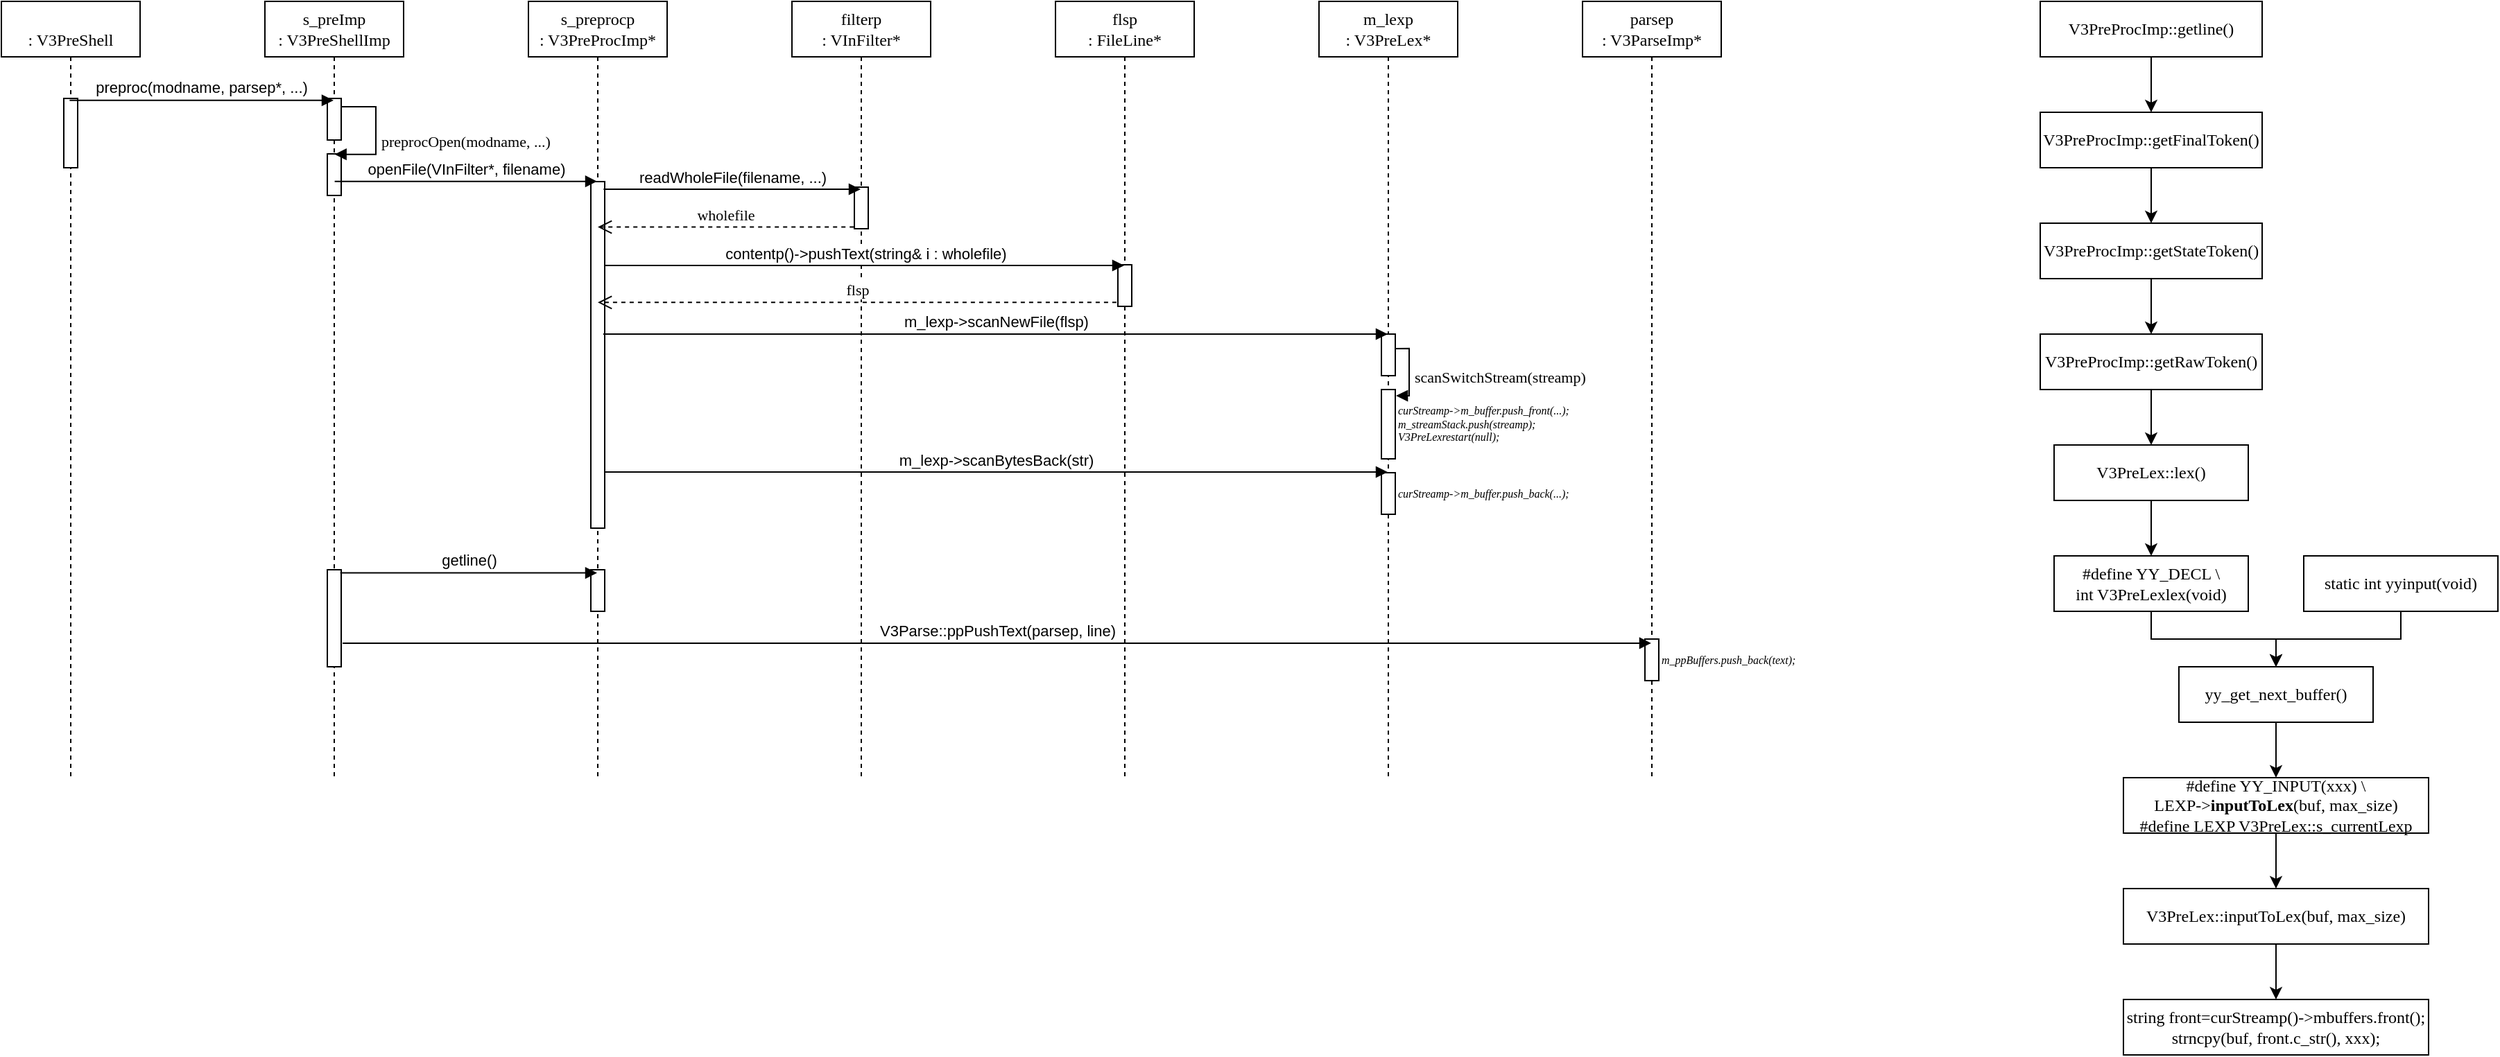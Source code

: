 <mxfile version="14.8.4" type="github">
  <diagram id="dEwAVk5H_p11wTZzzqWN" name="第 1 页">
    <mxGraphModel dx="1185" dy="1462" grid="1" gridSize="10" guides="1" tooltips="1" connect="1" arrows="1" fold="1" page="1" pageScale="1" pageWidth="1169" pageHeight="827" math="0" shadow="0">
      <root>
        <mxCell id="0" />
        <mxCell id="1" parent="0" />
        <mxCell id="aLqruwpsdbwiLGUMoT0H-7" value="&lt;br&gt;: V3PreShell" style="shape=umlLifeline;perimeter=lifelinePerimeter;whiteSpace=wrap;html=1;container=1;collapsible=0;recursiveResize=0;outlineConnect=0;fontFamily=Times New Roman;" vertex="1" parent="1">
          <mxGeometry x="40" y="-800" width="100" height="562" as="geometry" />
        </mxCell>
        <mxCell id="aLqruwpsdbwiLGUMoT0H-8" value="" style="html=1;points=[];perimeter=orthogonalPerimeter;" vertex="1" parent="aLqruwpsdbwiLGUMoT0H-7">
          <mxGeometry x="45" y="70" width="10" height="50" as="geometry" />
        </mxCell>
        <mxCell id="aLqruwpsdbwiLGUMoT0H-17" value="s_preImp&lt;br&gt;: V3PreShellImp" style="shape=umlLifeline;perimeter=lifelinePerimeter;whiteSpace=wrap;html=1;container=1;collapsible=0;recursiveResize=0;outlineConnect=0;fontFamily=Times New Roman;" vertex="1" parent="1">
          <mxGeometry x="230" y="-800" width="100" height="562" as="geometry" />
        </mxCell>
        <mxCell id="aLqruwpsdbwiLGUMoT0H-18" value="" style="html=1;points=[];perimeter=orthogonalPerimeter;" vertex="1" parent="aLqruwpsdbwiLGUMoT0H-17">
          <mxGeometry x="45" y="70" width="10" height="30" as="geometry" />
        </mxCell>
        <mxCell id="aLqruwpsdbwiLGUMoT0H-19" value="" style="html=1;points=[];perimeter=orthogonalPerimeter;" vertex="1" parent="aLqruwpsdbwiLGUMoT0H-17">
          <mxGeometry x="45" y="110" width="10" height="30" as="geometry" />
        </mxCell>
        <mxCell id="aLqruwpsdbwiLGUMoT0H-25" value="preprocOpen(modname, ...)" style="edgeStyle=orthogonalEdgeStyle;html=1;align=left;spacingLeft=2;endArrow=block;rounded=0;fontFamily=Times New Roman;entryX=0.533;entryY=0.012;entryDx=0;entryDy=0;entryPerimeter=0;" edge="1" target="aLqruwpsdbwiLGUMoT0H-19" parent="aLqruwpsdbwiLGUMoT0H-17" source="aLqruwpsdbwiLGUMoT0H-18">
          <mxGeometry x="0.127" relative="1" as="geometry">
            <mxPoint x="55" y="76" as="sourcePoint" />
            <Array as="points">
              <mxPoint x="80" y="76" />
              <mxPoint x="80" y="110" />
            </Array>
            <mxPoint x="55" y="95" as="targetPoint" />
            <mxPoint as="offset" />
          </mxGeometry>
        </mxCell>
        <mxCell id="aLqruwpsdbwiLGUMoT0H-33" value="" style="html=1;points=[];perimeter=orthogonalPerimeter;" vertex="1" parent="aLqruwpsdbwiLGUMoT0H-17">
          <mxGeometry x="45" y="410" width="10" height="70" as="geometry" />
        </mxCell>
        <mxCell id="aLqruwpsdbwiLGUMoT0H-23" value="preproc(modname, parsep*, ...)" style="html=1;verticalAlign=bottom;endArrow=block;exitX=0.492;exitY=0.127;exitDx=0;exitDy=0;exitPerimeter=0;" edge="1" parent="1" source="aLqruwpsdbwiLGUMoT0H-7" target="aLqruwpsdbwiLGUMoT0H-17">
          <mxGeometry relative="1" as="geometry">
            <mxPoint x="110.0" y="-730" as="sourcePoint" />
            <mxPoint x="263.3" y="-730" as="targetPoint" />
          </mxGeometry>
        </mxCell>
        <mxCell id="aLqruwpsdbwiLGUMoT0H-26" value="s_preprocp&lt;br&gt;: V3PreProcImp*" style="shape=umlLifeline;perimeter=lifelinePerimeter;whiteSpace=wrap;html=1;container=1;collapsible=0;recursiveResize=0;outlineConnect=0;fontFamily=Times New Roman;" vertex="1" parent="1">
          <mxGeometry x="420" y="-800" width="100" height="562" as="geometry" />
        </mxCell>
        <mxCell id="aLqruwpsdbwiLGUMoT0H-27" value="" style="html=1;points=[];perimeter=orthogonalPerimeter;" vertex="1" parent="aLqruwpsdbwiLGUMoT0H-26">
          <mxGeometry x="45" y="130" width="10" height="250" as="geometry" />
        </mxCell>
        <mxCell id="aLqruwpsdbwiLGUMoT0H-28" value="" style="html=1;points=[];perimeter=orthogonalPerimeter;" vertex="1" parent="aLqruwpsdbwiLGUMoT0H-26">
          <mxGeometry x="45" y="410" width="10" height="30" as="geometry" />
        </mxCell>
        <mxCell id="aLqruwpsdbwiLGUMoT0H-35" value="getline()" style="html=1;verticalAlign=bottom;endArrow=block;exitX=0.933;exitY=0.033;exitDx=0;exitDy=0;exitPerimeter=0;" edge="1" parent="1" source="aLqruwpsdbwiLGUMoT0H-33">
          <mxGeometry relative="1" as="geometry">
            <mxPoint x="290" y="-378.81" as="sourcePoint" />
            <mxPoint x="469.5" y="-387.69" as="targetPoint" />
          </mxGeometry>
        </mxCell>
        <mxCell id="aLqruwpsdbwiLGUMoT0H-36" value="parsep&lt;br&gt;: V3ParseImp*" style="shape=umlLifeline;perimeter=lifelinePerimeter;whiteSpace=wrap;html=1;container=1;collapsible=0;recursiveResize=0;outlineConnect=0;fontFamily=Times New Roman;" vertex="1" parent="1">
          <mxGeometry x="1180" y="-800" width="100" height="562" as="geometry" />
        </mxCell>
        <mxCell id="aLqruwpsdbwiLGUMoT0H-42" value="" style="html=1;points=[];perimeter=orthogonalPerimeter;" vertex="1" parent="aLqruwpsdbwiLGUMoT0H-36">
          <mxGeometry x="45" y="460" width="10" height="30" as="geometry" />
        </mxCell>
        <mxCell id="aLqruwpsdbwiLGUMoT0H-43" value="V3Parse::ppPushText(parsep, line)" style="html=1;verticalAlign=bottom;endArrow=block;exitX=1.1;exitY=0.757;exitDx=0;exitDy=0;exitPerimeter=0;" edge="1" parent="1" source="aLqruwpsdbwiLGUMoT0H-33" target="aLqruwpsdbwiLGUMoT0H-36">
          <mxGeometry relative="1" as="geometry">
            <mxPoint x="294.33" y="-377.69" as="sourcePoint" />
            <mxPoint x="1229.5" y="-337.01" as="targetPoint" />
          </mxGeometry>
        </mxCell>
        <mxCell id="aLqruwpsdbwiLGUMoT0H-44" value="openFile(VInFilter*, filename)" style="html=1;verticalAlign=bottom;endArrow=block;exitX=0.503;exitY=0.231;exitDx=0;exitDy=0;exitPerimeter=0;" edge="1" parent="1" source="aLqruwpsdbwiLGUMoT0H-17" target="aLqruwpsdbwiLGUMoT0H-26">
          <mxGeometry relative="1" as="geometry">
            <mxPoint x="285" y="-672" as="sourcePoint" />
            <mxPoint x="470.67" y="-679.97" as="targetPoint" />
          </mxGeometry>
        </mxCell>
        <mxCell id="aLqruwpsdbwiLGUMoT0H-48" value="filterp&lt;br&gt;: VInFilter*" style="shape=umlLifeline;perimeter=lifelinePerimeter;whiteSpace=wrap;html=1;container=1;collapsible=0;recursiveResize=0;outlineConnect=0;fontFamily=Times New Roman;" vertex="1" parent="1">
          <mxGeometry x="610" y="-800" width="100" height="562" as="geometry" />
        </mxCell>
        <mxCell id="aLqruwpsdbwiLGUMoT0H-49" value="" style="html=1;points=[];perimeter=orthogonalPerimeter;" vertex="1" parent="aLqruwpsdbwiLGUMoT0H-48">
          <mxGeometry x="45" y="134" width="10" height="30" as="geometry" />
        </mxCell>
        <mxCell id="aLqruwpsdbwiLGUMoT0H-51" value="readWholeFile(filename, ...)" style="html=1;verticalAlign=bottom;endArrow=block;exitX=0.92;exitY=0.022;exitDx=0;exitDy=0;exitPerimeter=0;" edge="1" parent="1" source="aLqruwpsdbwiLGUMoT0H-27" target="aLqruwpsdbwiLGUMoT0H-48">
          <mxGeometry relative="1" as="geometry">
            <mxPoint x="295" y="-659.33" as="sourcePoint" />
            <mxPoint x="475" y="-659.01" as="targetPoint" />
          </mxGeometry>
        </mxCell>
        <mxCell id="aLqruwpsdbwiLGUMoT0H-52" value="flsp&lt;br&gt;: FileLine*" style="shape=umlLifeline;perimeter=lifelinePerimeter;whiteSpace=wrap;html=1;container=1;collapsible=0;recursiveResize=0;outlineConnect=0;fontFamily=Times New Roman;" vertex="1" parent="1">
          <mxGeometry x="800" y="-800" width="100" height="562" as="geometry" />
        </mxCell>
        <mxCell id="aLqruwpsdbwiLGUMoT0H-53" value="" style="html=1;points=[];perimeter=orthogonalPerimeter;" vertex="1" parent="aLqruwpsdbwiLGUMoT0H-52">
          <mxGeometry x="45" y="190" width="10" height="30" as="geometry" />
        </mxCell>
        <mxCell id="aLqruwpsdbwiLGUMoT0H-54" value="wholefile" style="html=1;verticalAlign=bottom;endArrow=open;dashed=1;endSize=8;fontFamily=Times New Roman;exitX=-0.04;exitY=0.96;exitDx=0;exitDy=0;exitPerimeter=0;" edge="1" parent="1" source="aLqruwpsdbwiLGUMoT0H-49" target="aLqruwpsdbwiLGUMoT0H-26">
          <mxGeometry relative="1" as="geometry">
            <mxPoint x="660" y="-631" as="sourcePoint" />
            <mxPoint x="540" y="-600" as="targetPoint" />
          </mxGeometry>
        </mxCell>
        <mxCell id="aLqruwpsdbwiLGUMoT0H-55" value="contentp()-&amp;gt;pushText(string&amp;amp; i : wholefile)" style="html=1;verticalAlign=bottom;endArrow=block;exitX=1;exitY=0.242;exitDx=0;exitDy=0;exitPerimeter=0;" edge="1" parent="1" source="aLqruwpsdbwiLGUMoT0H-27" target="aLqruwpsdbwiLGUMoT0H-52">
          <mxGeometry relative="1" as="geometry">
            <mxPoint x="485.55" y="-656.08" as="sourcePoint" />
            <mxPoint x="669.5" y="-656.08" as="targetPoint" />
          </mxGeometry>
        </mxCell>
        <mxCell id="aLqruwpsdbwiLGUMoT0H-56" value="m_lexp&lt;br&gt;: V3PreLex*" style="shape=umlLifeline;perimeter=lifelinePerimeter;whiteSpace=wrap;html=1;container=1;collapsible=0;recursiveResize=0;outlineConnect=0;fontFamily=Times New Roman;" vertex="1" parent="1">
          <mxGeometry x="990" y="-800" width="100" height="562" as="geometry" />
        </mxCell>
        <mxCell id="aLqruwpsdbwiLGUMoT0H-57" value="" style="html=1;points=[];perimeter=orthogonalPerimeter;" vertex="1" parent="aLqruwpsdbwiLGUMoT0H-56">
          <mxGeometry x="45" y="240" width="10" height="30" as="geometry" />
        </mxCell>
        <mxCell id="aLqruwpsdbwiLGUMoT0H-59" value="m_lexp-&amp;gt;scanNewFile(flsp)" style="html=1;verticalAlign=bottom;endArrow=block;exitX=0.895;exitY=0.44;exitDx=0;exitDy=0;exitPerimeter=0;" edge="1" parent="1" source="aLqruwpsdbwiLGUMoT0H-27" target="aLqruwpsdbwiLGUMoT0H-56">
          <mxGeometry relative="1" as="geometry">
            <mxPoint x="474" y="-561" as="sourcePoint" />
            <mxPoint x="859.5" y="-600.67" as="targetPoint" />
          </mxGeometry>
        </mxCell>
        <mxCell id="aLqruwpsdbwiLGUMoT0H-60" value="flsp" style="html=1;verticalAlign=bottom;endArrow=open;dashed=1;endSize=8;fontFamily=Times New Roman;exitX=-0.105;exitY=0.905;exitDx=0;exitDy=0;exitPerimeter=0;" edge="1" parent="1" source="aLqruwpsdbwiLGUMoT0H-53" target="aLqruwpsdbwiLGUMoT0H-26">
          <mxGeometry relative="1" as="geometry">
            <mxPoint x="664.6" y="-627.2" as="sourcePoint" />
            <mxPoint x="480.024" y="-627.2" as="targetPoint" />
          </mxGeometry>
        </mxCell>
        <mxCell id="aLqruwpsdbwiLGUMoT0H-61" value="scanSwitchStream(streamp)" style="edgeStyle=orthogonalEdgeStyle;html=1;align=left;spacingLeft=2;endArrow=block;rounded=0;fontFamily=Times New Roman;entryX=1.056;entryY=0.089;entryDx=0;entryDy=0;entryPerimeter=0;exitX=0.972;exitY=0.348;exitDx=0;exitDy=0;exitPerimeter=0;" edge="1" parent="1" source="aLqruwpsdbwiLGUMoT0H-57" target="aLqruwpsdbwiLGUMoT0H-62">
          <mxGeometry x="0.127" relative="1" as="geometry">
            <mxPoint x="1049.67" y="-554.4" as="sourcePoint" />
            <Array as="points" />
            <mxPoint x="1045.0" y="-520.04" as="targetPoint" />
            <mxPoint as="offset" />
          </mxGeometry>
        </mxCell>
        <mxCell id="aLqruwpsdbwiLGUMoT0H-62" value="" style="html=1;points=[];perimeter=orthogonalPerimeter;" vertex="1" parent="1">
          <mxGeometry x="1035" y="-520" width="10" height="50" as="geometry" />
        </mxCell>
        <mxCell id="aLqruwpsdbwiLGUMoT0H-77" value="curStreamp-&gt;m_buffer.push_front(...);&#xa;m_streamStack.push(streamp);&#xa;V3PreLexrestart(null);" style="text;strokeColor=none;fillColor=none;align=left;verticalAlign=middle;whiteSpace=wrap;rounded=0;fontFamily=Times New Roman;fontSize=8;fontStyle=2" vertex="1" parent="1">
          <mxGeometry x="1045" y="-518.12" width="190" height="46.25" as="geometry" />
        </mxCell>
        <mxCell id="aLqruwpsdbwiLGUMoT0H-78" value="" style="html=1;points=[];perimeter=orthogonalPerimeter;" vertex="1" parent="1">
          <mxGeometry x="1035" y="-460" width="10" height="30" as="geometry" />
        </mxCell>
        <mxCell id="aLqruwpsdbwiLGUMoT0H-79" value="m_lexp-&amp;gt;scanBytesBack(str)" style="html=1;verticalAlign=bottom;endArrow=block;exitX=0.99;exitY=0.838;exitDx=0;exitDy=0;exitPerimeter=0;" edge="1" parent="1" source="aLqruwpsdbwiLGUMoT0H-27" target="aLqruwpsdbwiLGUMoT0H-56">
          <mxGeometry relative="1" as="geometry">
            <mxPoint x="483.95" y="-550" as="sourcePoint" />
            <mxPoint x="1049.5" y="-550" as="targetPoint" />
          </mxGeometry>
        </mxCell>
        <mxCell id="aLqruwpsdbwiLGUMoT0H-80" value="curStreamp-&gt;m_buffer.push_back(...);" style="text;strokeColor=none;fillColor=none;align=left;verticalAlign=middle;whiteSpace=wrap;rounded=0;fontFamily=Times New Roman;fontSize=8;fontStyle=2" vertex="1" parent="1">
          <mxGeometry x="1045" y="-460" width="190" height="30" as="geometry" />
        </mxCell>
        <mxCell id="aLqruwpsdbwiLGUMoT0H-81" value="m_ppBuffers.push_back(text);" style="text;strokeColor=none;fillColor=none;align=left;verticalAlign=middle;whiteSpace=wrap;rounded=0;fontFamily=Times New Roman;fontSize=8;fontStyle=2" vertex="1" parent="1">
          <mxGeometry x="1235" y="-340" width="190" height="30" as="geometry" />
        </mxCell>
        <mxCell id="aLqruwpsdbwiLGUMoT0H-89" style="edgeStyle=orthogonalEdgeStyle;rounded=0;orthogonalLoop=1;jettySize=auto;html=1;fontFamily=Times New Roman;fontSize=6;" edge="1" parent="1" source="aLqruwpsdbwiLGUMoT0H-83" target="aLqruwpsdbwiLGUMoT0H-84">
          <mxGeometry relative="1" as="geometry" />
        </mxCell>
        <mxCell id="aLqruwpsdbwiLGUMoT0H-83" value="#define YY_DECL \&lt;br&gt;int V3PreLexlex(void)" style="rounded=0;whiteSpace=wrap;html=1;fontFamily=Times New Roman;" vertex="1" parent="1">
          <mxGeometry x="1520" y="-400" width="140" height="40" as="geometry" />
        </mxCell>
        <mxCell id="aLqruwpsdbwiLGUMoT0H-91" style="edgeStyle=orthogonalEdgeStyle;rounded=0;orthogonalLoop=1;jettySize=auto;html=1;fontFamily=Times New Roman;fontSize=6;" edge="1" parent="1" source="aLqruwpsdbwiLGUMoT0H-84" target="aLqruwpsdbwiLGUMoT0H-86">
          <mxGeometry relative="1" as="geometry" />
        </mxCell>
        <mxCell id="aLqruwpsdbwiLGUMoT0H-84" value="yy_get_next_buffer()" style="rounded=0;whiteSpace=wrap;html=1;fontFamily=Times New Roman;" vertex="1" parent="1">
          <mxGeometry x="1610" y="-320" width="140" height="40" as="geometry" />
        </mxCell>
        <mxCell id="aLqruwpsdbwiLGUMoT0H-90" style="edgeStyle=orthogonalEdgeStyle;rounded=0;orthogonalLoop=1;jettySize=auto;html=1;fontFamily=Times New Roman;fontSize=6;" edge="1" parent="1" source="aLqruwpsdbwiLGUMoT0H-85" target="aLqruwpsdbwiLGUMoT0H-84">
          <mxGeometry relative="1" as="geometry" />
        </mxCell>
        <mxCell id="aLqruwpsdbwiLGUMoT0H-85" value="static int yyinput(void)" style="rounded=0;whiteSpace=wrap;html=1;fontFamily=Times New Roman;" vertex="1" parent="1">
          <mxGeometry x="1700" y="-400" width="140" height="40" as="geometry" />
        </mxCell>
        <mxCell id="aLqruwpsdbwiLGUMoT0H-92" style="edgeStyle=orthogonalEdgeStyle;rounded=0;orthogonalLoop=1;jettySize=auto;html=1;fontFamily=Times New Roman;fontSize=6;" edge="1" parent="1" source="aLqruwpsdbwiLGUMoT0H-86" target="aLqruwpsdbwiLGUMoT0H-87">
          <mxGeometry relative="1" as="geometry" />
        </mxCell>
        <mxCell id="aLqruwpsdbwiLGUMoT0H-86" value="#define YY_INPUT(xxx) \&lt;br&gt;LEXP-&amp;gt;&lt;b&gt;inputToLex&lt;/b&gt;(buf, max_size)&lt;br&gt;#define LEXP V3PreLex::s_currentLexp" style="rounded=0;whiteSpace=wrap;html=1;fontFamily=Times New Roman;" vertex="1" parent="1">
          <mxGeometry x="1570" y="-240" width="220" height="40" as="geometry" />
        </mxCell>
        <mxCell id="aLqruwpsdbwiLGUMoT0H-93" style="edgeStyle=orthogonalEdgeStyle;rounded=0;orthogonalLoop=1;jettySize=auto;html=1;fontFamily=Times New Roman;fontSize=6;" edge="1" parent="1" source="aLqruwpsdbwiLGUMoT0H-87" target="aLqruwpsdbwiLGUMoT0H-88">
          <mxGeometry relative="1" as="geometry" />
        </mxCell>
        <mxCell id="aLqruwpsdbwiLGUMoT0H-87" value="V3PreLex::inputToLex(buf, max_size)" style="rounded=0;whiteSpace=wrap;html=1;fontFamily=Times New Roman;" vertex="1" parent="1">
          <mxGeometry x="1570" y="-160" width="220" height="40" as="geometry" />
        </mxCell>
        <mxCell id="aLqruwpsdbwiLGUMoT0H-88" value="string front=curStreamp()-&amp;gt;mbuffers.front();&lt;br&gt;strncpy(buf, front.c_str(), xxx);" style="rounded=0;whiteSpace=wrap;html=1;fontFamily=Times New Roman;" vertex="1" parent="1">
          <mxGeometry x="1570" y="-80" width="220" height="40" as="geometry" />
        </mxCell>
        <mxCell id="aLqruwpsdbwiLGUMoT0H-103" style="edgeStyle=orthogonalEdgeStyle;rounded=0;orthogonalLoop=1;jettySize=auto;html=1;fontFamily=Times New Roman;fontSize=6;" edge="1" parent="1" source="aLqruwpsdbwiLGUMoT0H-94" target="aLqruwpsdbwiLGUMoT0H-83">
          <mxGeometry relative="1" as="geometry" />
        </mxCell>
        <mxCell id="aLqruwpsdbwiLGUMoT0H-94" value="V3PreLex::lex()" style="rounded=0;whiteSpace=wrap;html=1;fontFamily=Times New Roman;" vertex="1" parent="1">
          <mxGeometry x="1520" y="-480" width="140" height="40" as="geometry" />
        </mxCell>
        <mxCell id="aLqruwpsdbwiLGUMoT0H-102" style="edgeStyle=orthogonalEdgeStyle;rounded=0;orthogonalLoop=1;jettySize=auto;html=1;fontFamily=Times New Roman;fontSize=6;" edge="1" parent="1" source="aLqruwpsdbwiLGUMoT0H-95" target="aLqruwpsdbwiLGUMoT0H-94">
          <mxGeometry relative="1" as="geometry" />
        </mxCell>
        <mxCell id="aLqruwpsdbwiLGUMoT0H-95" value="V3PreProcImp::getRawToken()" style="rounded=0;whiteSpace=wrap;html=1;fontFamily=Times New Roman;" vertex="1" parent="1">
          <mxGeometry x="1510" y="-560" width="160" height="40" as="geometry" />
        </mxCell>
        <mxCell id="aLqruwpsdbwiLGUMoT0H-101" style="edgeStyle=orthogonalEdgeStyle;rounded=0;orthogonalLoop=1;jettySize=auto;html=1;fontFamily=Times New Roman;fontSize=6;" edge="1" parent="1" source="aLqruwpsdbwiLGUMoT0H-96" target="aLqruwpsdbwiLGUMoT0H-95">
          <mxGeometry relative="1" as="geometry" />
        </mxCell>
        <mxCell id="aLqruwpsdbwiLGUMoT0H-96" value="V3PreProcImp::getStateToken()" style="rounded=0;whiteSpace=wrap;html=1;fontFamily=Times New Roman;" vertex="1" parent="1">
          <mxGeometry x="1510" y="-640" width="160" height="40" as="geometry" />
        </mxCell>
        <mxCell id="aLqruwpsdbwiLGUMoT0H-100" style="edgeStyle=orthogonalEdgeStyle;rounded=0;orthogonalLoop=1;jettySize=auto;html=1;fontFamily=Times New Roman;fontSize=6;" edge="1" parent="1" source="aLqruwpsdbwiLGUMoT0H-97" target="aLqruwpsdbwiLGUMoT0H-96">
          <mxGeometry relative="1" as="geometry" />
        </mxCell>
        <mxCell id="aLqruwpsdbwiLGUMoT0H-97" value="V3PreProcImp::getFinalToken()" style="rounded=0;whiteSpace=wrap;html=1;fontFamily=Times New Roman;" vertex="1" parent="1">
          <mxGeometry x="1510" y="-720" width="160" height="40" as="geometry" />
        </mxCell>
        <mxCell id="aLqruwpsdbwiLGUMoT0H-99" style="edgeStyle=orthogonalEdgeStyle;rounded=0;orthogonalLoop=1;jettySize=auto;html=1;fontFamily=Times New Roman;fontSize=6;" edge="1" parent="1" source="aLqruwpsdbwiLGUMoT0H-98" target="aLqruwpsdbwiLGUMoT0H-97">
          <mxGeometry relative="1" as="geometry" />
        </mxCell>
        <mxCell id="aLqruwpsdbwiLGUMoT0H-98" value="V3PreProcImp::getline()" style="rounded=0;whiteSpace=wrap;html=1;fontFamily=Times New Roman;" vertex="1" parent="1">
          <mxGeometry x="1510" y="-800" width="160" height="40" as="geometry" />
        </mxCell>
      </root>
    </mxGraphModel>
  </diagram>
</mxfile>
